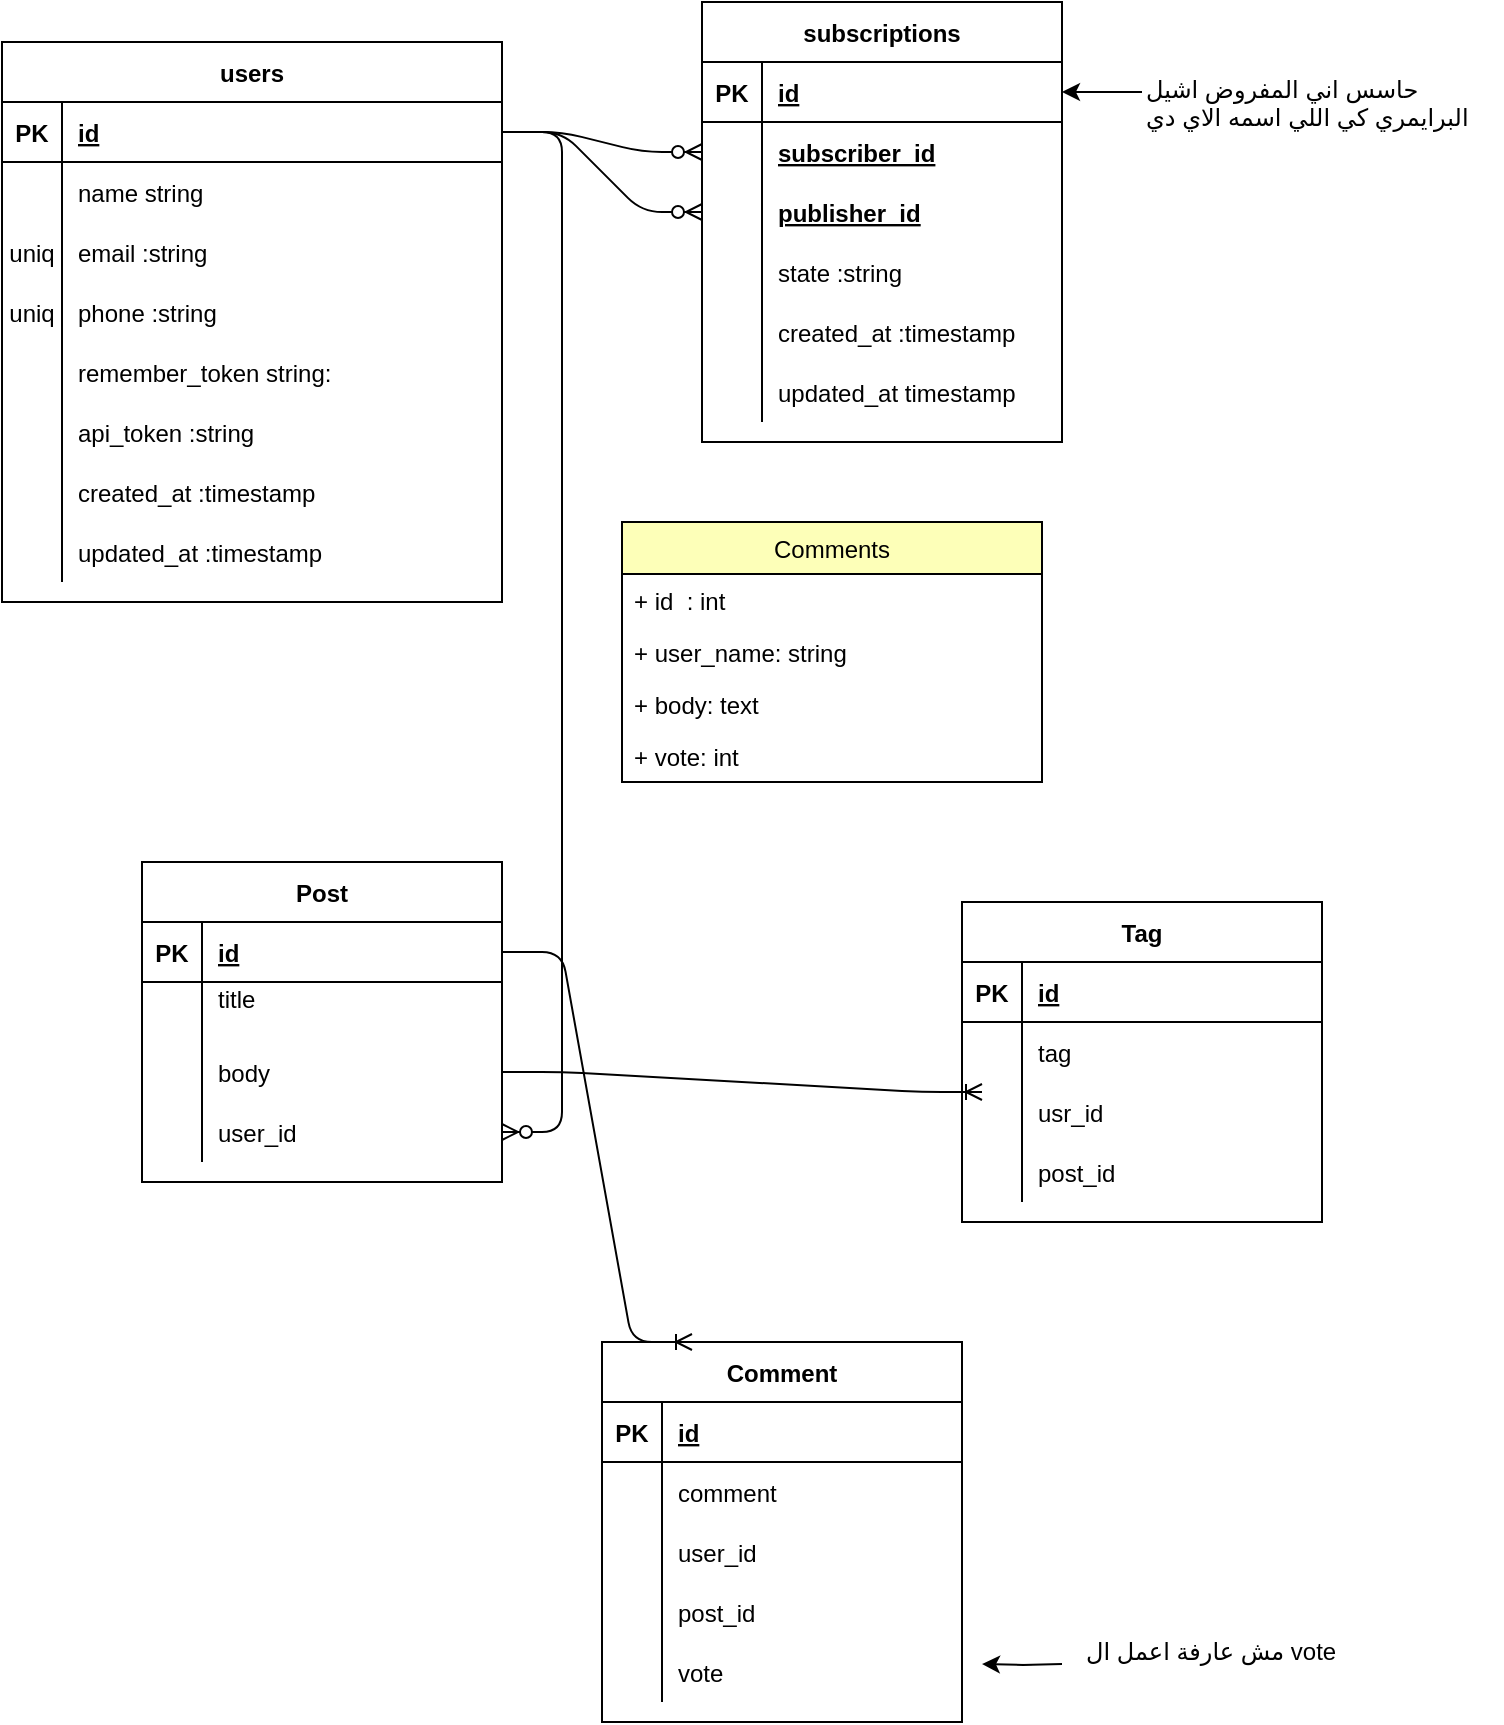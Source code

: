 <mxfile version="14.9.6" type="github">
  <diagram id="R2lEEEUBdFMjLlhIrx00" name="Page-1">
    <mxGraphModel dx="1376" dy="429" grid="1" gridSize="10" guides="1" tooltips="1" connect="1" arrows="1" fold="1" page="1" pageScale="1" pageWidth="850" pageHeight="1100" math="0" shadow="0" extFonts="Permanent Marker^https://fonts.googleapis.com/css?family=Permanent+Marker">
      <root>
        <mxCell id="0" />
        <mxCell id="1" parent="0" />
        <mxCell id="C-vyLk0tnHw3VtMMgP7b-2" value="users" style="shape=table;startSize=30;container=1;collapsible=1;childLayout=tableLayout;fixedRows=1;rowLines=0;fontStyle=1;align=center;resizeLast=1;" parent="1" vertex="1">
          <mxGeometry x="-120" y="50" width="250" height="280" as="geometry" />
        </mxCell>
        <mxCell id="C-vyLk0tnHw3VtMMgP7b-3" value="" style="shape=partialRectangle;collapsible=0;dropTarget=0;pointerEvents=0;fillColor=none;points=[[0,0.5],[1,0.5]];portConstraint=eastwest;top=0;left=0;right=0;bottom=1;" parent="C-vyLk0tnHw3VtMMgP7b-2" vertex="1">
          <mxGeometry y="30" width="250" height="30" as="geometry" />
        </mxCell>
        <mxCell id="C-vyLk0tnHw3VtMMgP7b-4" value="PK" style="shape=partialRectangle;overflow=hidden;connectable=0;fillColor=none;top=0;left=0;bottom=0;right=0;fontStyle=1;" parent="C-vyLk0tnHw3VtMMgP7b-3" vertex="1">
          <mxGeometry width="30" height="30" as="geometry" />
        </mxCell>
        <mxCell id="C-vyLk0tnHw3VtMMgP7b-5" value="id" style="shape=partialRectangle;overflow=hidden;connectable=0;fillColor=none;top=0;left=0;bottom=0;right=0;align=left;spacingLeft=6;fontStyle=5;" parent="C-vyLk0tnHw3VtMMgP7b-3" vertex="1">
          <mxGeometry x="30" width="220" height="30" as="geometry" />
        </mxCell>
        <mxCell id="C-vyLk0tnHw3VtMMgP7b-9" value="" style="shape=partialRectangle;collapsible=0;dropTarget=0;pointerEvents=0;fillColor=none;points=[[0,0.5],[1,0.5]];portConstraint=eastwest;top=0;left=0;right=0;bottom=0;" parent="C-vyLk0tnHw3VtMMgP7b-2" vertex="1">
          <mxGeometry y="60" width="250" height="30" as="geometry" />
        </mxCell>
        <mxCell id="C-vyLk0tnHw3VtMMgP7b-10" value="" style="shape=partialRectangle;overflow=hidden;connectable=0;fillColor=none;top=0;left=0;bottom=0;right=0;" parent="C-vyLk0tnHw3VtMMgP7b-9" vertex="1">
          <mxGeometry width="30" height="30" as="geometry" />
        </mxCell>
        <mxCell id="C-vyLk0tnHw3VtMMgP7b-11" value="name string" style="shape=partialRectangle;overflow=hidden;connectable=0;fillColor=none;top=0;left=0;bottom=0;right=0;align=left;spacingLeft=6;" parent="C-vyLk0tnHw3VtMMgP7b-9" vertex="1">
          <mxGeometry x="30" width="220" height="30" as="geometry" />
        </mxCell>
        <mxCell id="GOwzaC8fPC4LmMapY-Bl-1" value="" style="shape=partialRectangle;collapsible=0;dropTarget=0;pointerEvents=0;fillColor=none;points=[[0,0.5],[1,0.5]];portConstraint=eastwest;top=0;left=0;right=0;bottom=0;" parent="C-vyLk0tnHw3VtMMgP7b-2" vertex="1">
          <mxGeometry y="90" width="250" height="30" as="geometry" />
        </mxCell>
        <mxCell id="GOwzaC8fPC4LmMapY-Bl-2" value="uniq" style="shape=partialRectangle;overflow=hidden;connectable=0;fillColor=none;top=0;left=0;bottom=0;right=0;" parent="GOwzaC8fPC4LmMapY-Bl-1" vertex="1">
          <mxGeometry width="30" height="30" as="geometry" />
        </mxCell>
        <mxCell id="GOwzaC8fPC4LmMapY-Bl-3" value="email :string" style="shape=partialRectangle;overflow=hidden;connectable=0;fillColor=none;top=0;left=0;bottom=0;right=0;align=left;spacingLeft=6;" parent="GOwzaC8fPC4LmMapY-Bl-1" vertex="1">
          <mxGeometry x="30" width="220" height="30" as="geometry" />
        </mxCell>
        <mxCell id="GOwzaC8fPC4LmMapY-Bl-4" value="" style="shape=partialRectangle;collapsible=0;dropTarget=0;pointerEvents=0;fillColor=none;points=[[0,0.5],[1,0.5]];portConstraint=eastwest;top=0;left=0;right=0;bottom=0;" parent="C-vyLk0tnHw3VtMMgP7b-2" vertex="1">
          <mxGeometry y="120" width="250" height="30" as="geometry" />
        </mxCell>
        <mxCell id="GOwzaC8fPC4LmMapY-Bl-5" value="uniq" style="shape=partialRectangle;overflow=hidden;connectable=0;fillColor=none;top=0;left=0;bottom=0;right=0;" parent="GOwzaC8fPC4LmMapY-Bl-4" vertex="1">
          <mxGeometry width="30" height="30" as="geometry" />
        </mxCell>
        <mxCell id="GOwzaC8fPC4LmMapY-Bl-6" value="phone :string" style="shape=partialRectangle;overflow=hidden;connectable=0;fillColor=none;top=0;left=0;bottom=0;right=0;align=left;spacingLeft=6;" parent="GOwzaC8fPC4LmMapY-Bl-4" vertex="1">
          <mxGeometry x="30" width="220" height="30" as="geometry" />
        </mxCell>
        <mxCell id="GOwzaC8fPC4LmMapY-Bl-7" value="" style="shape=partialRectangle;collapsible=0;dropTarget=0;pointerEvents=0;fillColor=none;points=[[0,0.5],[1,0.5]];portConstraint=eastwest;top=0;left=0;right=0;bottom=0;" parent="C-vyLk0tnHw3VtMMgP7b-2" vertex="1">
          <mxGeometry y="150" width="250" height="30" as="geometry" />
        </mxCell>
        <mxCell id="GOwzaC8fPC4LmMapY-Bl-8" value="" style="shape=partialRectangle;overflow=hidden;connectable=0;fillColor=none;top=0;left=0;bottom=0;right=0;" parent="GOwzaC8fPC4LmMapY-Bl-7" vertex="1">
          <mxGeometry width="30" height="30" as="geometry" />
        </mxCell>
        <mxCell id="GOwzaC8fPC4LmMapY-Bl-9" value="remember_token string: " style="shape=partialRectangle;overflow=hidden;connectable=0;fillColor=none;top=0;left=0;bottom=0;right=0;align=left;spacingLeft=6;" parent="GOwzaC8fPC4LmMapY-Bl-7" vertex="1">
          <mxGeometry x="30" width="220" height="30" as="geometry" />
        </mxCell>
        <mxCell id="GOwzaC8fPC4LmMapY-Bl-10" value="" style="shape=partialRectangle;collapsible=0;dropTarget=0;pointerEvents=0;fillColor=none;points=[[0,0.5],[1,0.5]];portConstraint=eastwest;top=0;left=0;right=0;bottom=0;" parent="C-vyLk0tnHw3VtMMgP7b-2" vertex="1">
          <mxGeometry y="180" width="250" height="30" as="geometry" />
        </mxCell>
        <mxCell id="GOwzaC8fPC4LmMapY-Bl-11" value="" style="shape=partialRectangle;overflow=hidden;connectable=0;fillColor=none;top=0;left=0;bottom=0;right=0;" parent="GOwzaC8fPC4LmMapY-Bl-10" vertex="1">
          <mxGeometry width="30" height="30" as="geometry" />
        </mxCell>
        <mxCell id="GOwzaC8fPC4LmMapY-Bl-12" value="api_token :string" style="shape=partialRectangle;overflow=hidden;connectable=0;fillColor=none;top=0;left=0;bottom=0;right=0;align=left;spacingLeft=6;" parent="GOwzaC8fPC4LmMapY-Bl-10" vertex="1">
          <mxGeometry x="30" width="220" height="30" as="geometry" />
        </mxCell>
        <mxCell id="GOwzaC8fPC4LmMapY-Bl-13" value="" style="shape=partialRectangle;collapsible=0;dropTarget=0;pointerEvents=0;fillColor=none;points=[[0,0.5],[1,0.5]];portConstraint=eastwest;top=0;left=0;right=0;bottom=0;" parent="C-vyLk0tnHw3VtMMgP7b-2" vertex="1">
          <mxGeometry y="210" width="250" height="30" as="geometry" />
        </mxCell>
        <mxCell id="GOwzaC8fPC4LmMapY-Bl-14" value="" style="shape=partialRectangle;overflow=hidden;connectable=0;fillColor=none;top=0;left=0;bottom=0;right=0;" parent="GOwzaC8fPC4LmMapY-Bl-13" vertex="1">
          <mxGeometry width="30" height="30" as="geometry" />
        </mxCell>
        <mxCell id="GOwzaC8fPC4LmMapY-Bl-15" value="created_at :timestamp" style="shape=partialRectangle;overflow=hidden;connectable=0;fillColor=none;top=0;left=0;bottom=0;right=0;align=left;spacingLeft=6;" parent="GOwzaC8fPC4LmMapY-Bl-13" vertex="1">
          <mxGeometry x="30" width="220" height="30" as="geometry" />
        </mxCell>
        <mxCell id="GOwzaC8fPC4LmMapY-Bl-16" value="" style="shape=partialRectangle;collapsible=0;dropTarget=0;pointerEvents=0;fillColor=none;points=[[0,0.5],[1,0.5]];portConstraint=eastwest;top=0;left=0;right=0;bottom=0;" parent="C-vyLk0tnHw3VtMMgP7b-2" vertex="1">
          <mxGeometry y="240" width="250" height="30" as="geometry" />
        </mxCell>
        <mxCell id="GOwzaC8fPC4LmMapY-Bl-17" value="" style="shape=partialRectangle;overflow=hidden;connectable=0;fillColor=none;top=0;left=0;bottom=0;right=0;" parent="GOwzaC8fPC4LmMapY-Bl-16" vertex="1">
          <mxGeometry width="30" height="30" as="geometry" />
        </mxCell>
        <mxCell id="GOwzaC8fPC4LmMapY-Bl-18" value="updated_at :timestamp" style="shape=partialRectangle;overflow=hidden;connectable=0;fillColor=none;top=0;left=0;bottom=0;right=0;align=left;spacingLeft=6;" parent="GOwzaC8fPC4LmMapY-Bl-16" vertex="1">
          <mxGeometry x="30" width="220" height="30" as="geometry" />
        </mxCell>
        <mxCell id="J_OgbOrFbGKPvUV0dAcC-6" value="Comments" style="swimlane;fontStyle=0;childLayout=stackLayout;horizontal=1;startSize=26;fillColor=#FDFFB8;horizontalStack=0;resizeParent=1;resizeParentMax=0;resizeLast=0;collapsible=1;marginBottom=0;" parent="1" vertex="1">
          <mxGeometry x="190" y="290" width="210" height="130" as="geometry">
            <mxRectangle x="590" y="280" width="90" height="26" as="alternateBounds" />
          </mxGeometry>
        </mxCell>
        <mxCell id="J_OgbOrFbGKPvUV0dAcC-7" value="+ id  : int" style="text;strokeColor=none;fillColor=none;align=left;verticalAlign=top;spacingLeft=4;spacingRight=4;overflow=hidden;rotatable=0;points=[[0,0.5],[1,0.5]];portConstraint=eastwest;" parent="J_OgbOrFbGKPvUV0dAcC-6" vertex="1">
          <mxGeometry y="26" width="210" height="26" as="geometry" />
        </mxCell>
        <mxCell id="J_OgbOrFbGKPvUV0dAcC-8" value="+ user_name: string" style="text;strokeColor=none;fillColor=none;align=left;verticalAlign=top;spacingLeft=4;spacingRight=4;overflow=hidden;rotatable=0;points=[[0,0.5],[1,0.5]];portConstraint=eastwest;" parent="J_OgbOrFbGKPvUV0dAcC-6" vertex="1">
          <mxGeometry y="52" width="210" height="26" as="geometry" />
        </mxCell>
        <mxCell id="J_OgbOrFbGKPvUV0dAcC-9" value="+ body: text&#xa;" style="text;strokeColor=none;fillColor=none;align=left;verticalAlign=top;spacingLeft=4;spacingRight=4;overflow=hidden;rotatable=0;points=[[0,0.5],[1,0.5]];portConstraint=eastwest;" parent="J_OgbOrFbGKPvUV0dAcC-6" vertex="1">
          <mxGeometry y="78" width="210" height="26" as="geometry" />
        </mxCell>
        <mxCell id="J_OgbOrFbGKPvUV0dAcC-10" value="+ vote: int&#xa;" style="text;strokeColor=none;fillColor=none;align=left;verticalAlign=top;spacingLeft=4;spacingRight=4;overflow=hidden;rotatable=0;points=[[0,0.5],[1,0.5]];portConstraint=eastwest;" parent="J_OgbOrFbGKPvUV0dAcC-6" vertex="1">
          <mxGeometry y="104" width="210" height="26" as="geometry" />
        </mxCell>
        <mxCell id="GOwzaC8fPC4LmMapY-Bl-19" value="subscriptions" style="shape=table;startSize=30;container=1;collapsible=1;childLayout=tableLayout;fixedRows=1;rowLines=0;fontStyle=1;align=center;resizeLast=1;" parent="1" vertex="1">
          <mxGeometry x="230" y="30" width="180" height="220" as="geometry" />
        </mxCell>
        <mxCell id="GOwzaC8fPC4LmMapY-Bl-20" value="" style="shape=partialRectangle;collapsible=0;dropTarget=0;pointerEvents=0;fillColor=none;top=0;left=0;bottom=1;right=0;points=[[0,0.5],[1,0.5]];portConstraint=eastwest;" parent="GOwzaC8fPC4LmMapY-Bl-19" vertex="1">
          <mxGeometry y="30" width="180" height="30" as="geometry" />
        </mxCell>
        <mxCell id="GOwzaC8fPC4LmMapY-Bl-21" value="PK" style="shape=partialRectangle;connectable=0;fillColor=none;top=0;left=0;bottom=0;right=0;fontStyle=1;overflow=hidden;" parent="GOwzaC8fPC4LmMapY-Bl-20" vertex="1">
          <mxGeometry width="30" height="30" as="geometry" />
        </mxCell>
        <mxCell id="GOwzaC8fPC4LmMapY-Bl-22" value="id " style="shape=partialRectangle;connectable=0;fillColor=none;top=0;left=0;bottom=0;right=0;align=left;spacingLeft=6;fontStyle=5;overflow=hidden;" parent="GOwzaC8fPC4LmMapY-Bl-20" vertex="1">
          <mxGeometry x="30" width="150" height="30" as="geometry" />
        </mxCell>
        <mxCell id="GOwzaC8fPC4LmMapY-Bl-23" value="" style="shape=partialRectangle;collapsible=0;dropTarget=0;pointerEvents=0;fillColor=none;top=0;left=0;bottom=0;right=0;points=[[0,0.5],[1,0.5]];portConstraint=eastwest;" parent="GOwzaC8fPC4LmMapY-Bl-19" vertex="1">
          <mxGeometry y="60" width="180" height="30" as="geometry" />
        </mxCell>
        <mxCell id="GOwzaC8fPC4LmMapY-Bl-24" value="" style="shape=partialRectangle;connectable=0;fillColor=none;top=0;left=0;bottom=0;right=0;editable=1;overflow=hidden;" parent="GOwzaC8fPC4LmMapY-Bl-23" vertex="1">
          <mxGeometry width="30" height="30" as="geometry" />
        </mxCell>
        <mxCell id="GOwzaC8fPC4LmMapY-Bl-25" value="subscriber_id " style="shape=partialRectangle;connectable=0;fillColor=none;top=0;left=0;bottom=0;right=0;align=left;spacingLeft=6;overflow=hidden;fontStyle=5" parent="GOwzaC8fPC4LmMapY-Bl-23" vertex="1">
          <mxGeometry x="30" width="150" height="30" as="geometry" />
        </mxCell>
        <mxCell id="GOwzaC8fPC4LmMapY-Bl-26" value="" style="shape=partialRectangle;collapsible=0;dropTarget=0;pointerEvents=0;fillColor=none;top=0;left=0;bottom=0;right=0;points=[[0,0.5],[1,0.5]];portConstraint=eastwest;" parent="GOwzaC8fPC4LmMapY-Bl-19" vertex="1">
          <mxGeometry y="90" width="180" height="30" as="geometry" />
        </mxCell>
        <mxCell id="GOwzaC8fPC4LmMapY-Bl-27" value="" style="shape=partialRectangle;connectable=0;fillColor=none;top=0;left=0;bottom=0;right=0;editable=1;overflow=hidden;" parent="GOwzaC8fPC4LmMapY-Bl-26" vertex="1">
          <mxGeometry width="30" height="30" as="geometry" />
        </mxCell>
        <mxCell id="GOwzaC8fPC4LmMapY-Bl-28" value="publisher_id" style="shape=partialRectangle;connectable=0;fillColor=none;top=0;left=0;bottom=0;right=0;align=left;spacingLeft=6;overflow=hidden;fontStyle=5" parent="GOwzaC8fPC4LmMapY-Bl-26" vertex="1">
          <mxGeometry x="30" width="150" height="30" as="geometry" />
        </mxCell>
        <mxCell id="GOwzaC8fPC4LmMapY-Bl-29" value="" style="shape=partialRectangle;collapsible=0;dropTarget=0;pointerEvents=0;fillColor=none;top=0;left=0;bottom=0;right=0;points=[[0,0.5],[1,0.5]];portConstraint=eastwest;" parent="GOwzaC8fPC4LmMapY-Bl-19" vertex="1">
          <mxGeometry y="120" width="180" height="30" as="geometry" />
        </mxCell>
        <mxCell id="GOwzaC8fPC4LmMapY-Bl-30" value="" style="shape=partialRectangle;connectable=0;fillColor=none;top=0;left=0;bottom=0;right=0;editable=1;overflow=hidden;" parent="GOwzaC8fPC4LmMapY-Bl-29" vertex="1">
          <mxGeometry width="30" height="30" as="geometry" />
        </mxCell>
        <mxCell id="GOwzaC8fPC4LmMapY-Bl-31" value="state :string " style="shape=partialRectangle;connectable=0;fillColor=none;top=0;left=0;bottom=0;right=0;align=left;spacingLeft=6;overflow=hidden;" parent="GOwzaC8fPC4LmMapY-Bl-29" vertex="1">
          <mxGeometry x="30" width="150" height="30" as="geometry" />
        </mxCell>
        <mxCell id="GOwzaC8fPC4LmMapY-Bl-36" value="" style="shape=partialRectangle;collapsible=0;dropTarget=0;pointerEvents=0;fillColor=none;top=0;left=0;bottom=0;right=0;points=[[0,0.5],[1,0.5]];portConstraint=eastwest;" parent="GOwzaC8fPC4LmMapY-Bl-19" vertex="1">
          <mxGeometry y="150" width="180" height="30" as="geometry" />
        </mxCell>
        <mxCell id="GOwzaC8fPC4LmMapY-Bl-37" value="" style="shape=partialRectangle;connectable=0;fillColor=none;top=0;left=0;bottom=0;right=0;editable=1;overflow=hidden;" parent="GOwzaC8fPC4LmMapY-Bl-36" vertex="1">
          <mxGeometry width="30" height="30" as="geometry" />
        </mxCell>
        <mxCell id="GOwzaC8fPC4LmMapY-Bl-38" value="created_at :timestamp" style="shape=partialRectangle;connectable=0;fillColor=none;top=0;left=0;bottom=0;right=0;align=left;spacingLeft=6;overflow=hidden;" parent="GOwzaC8fPC4LmMapY-Bl-36" vertex="1">
          <mxGeometry x="30" width="150" height="30" as="geometry" />
        </mxCell>
        <mxCell id="GOwzaC8fPC4LmMapY-Bl-39" value="" style="shape=partialRectangle;collapsible=0;dropTarget=0;pointerEvents=0;fillColor=none;top=0;left=0;bottom=0;right=0;points=[[0,0.5],[1,0.5]];portConstraint=eastwest;" parent="GOwzaC8fPC4LmMapY-Bl-19" vertex="1">
          <mxGeometry y="180" width="180" height="30" as="geometry" />
        </mxCell>
        <mxCell id="GOwzaC8fPC4LmMapY-Bl-40" value="" style="shape=partialRectangle;connectable=0;fillColor=none;top=0;left=0;bottom=0;right=0;editable=1;overflow=hidden;" parent="GOwzaC8fPC4LmMapY-Bl-39" vertex="1">
          <mxGeometry width="30" height="30" as="geometry" />
        </mxCell>
        <mxCell id="GOwzaC8fPC4LmMapY-Bl-41" value="updated_at timestamp" style="shape=partialRectangle;connectable=0;fillColor=none;top=0;left=0;bottom=0;right=0;align=left;spacingLeft=6;overflow=hidden;" parent="GOwzaC8fPC4LmMapY-Bl-39" vertex="1">
          <mxGeometry x="30" width="150" height="30" as="geometry" />
        </mxCell>
        <mxCell id="GOwzaC8fPC4LmMapY-Bl-32" value="" style="edgeStyle=entityRelationEdgeStyle;fontSize=12;html=1;endArrow=ERzeroToMany;endFill=1;" parent="1" source="C-vyLk0tnHw3VtMMgP7b-3" target="GOwzaC8fPC4LmMapY-Bl-23" edge="1">
          <mxGeometry width="100" height="100" relative="1" as="geometry">
            <mxPoint x="190" y="270" as="sourcePoint" />
            <mxPoint x="290" y="170" as="targetPoint" />
          </mxGeometry>
        </mxCell>
        <mxCell id="GOwzaC8fPC4LmMapY-Bl-33" value="" style="edgeStyle=entityRelationEdgeStyle;fontSize=12;html=1;endArrow=ERzeroToMany;endFill=1;" parent="1" source="C-vyLk0tnHw3VtMMgP7b-3" target="GOwzaC8fPC4LmMapY-Bl-26" edge="1">
          <mxGeometry width="100" height="100" relative="1" as="geometry">
            <mxPoint x="300" y="360" as="sourcePoint" />
            <mxPoint x="400" y="260" as="targetPoint" />
          </mxGeometry>
        </mxCell>
        <mxCell id="E_PUMgYAspAOLD1ddMsA-4" style="edgeStyle=orthogonalEdgeStyle;rounded=0;orthogonalLoop=1;jettySize=auto;html=1;" parent="1" source="E_PUMgYAspAOLD1ddMsA-1" target="GOwzaC8fPC4LmMapY-Bl-20" edge="1">
          <mxGeometry relative="1" as="geometry" />
        </mxCell>
        <mxCell id="E_PUMgYAspAOLD1ddMsA-1" value="حاسس اني المفروض اشيل البرايمري كي اللي اسمه الاي دي" style="text;whiteSpace=wrap;html=1;" parent="1" vertex="1">
          <mxGeometry x="450" y="60" width="180" height="30" as="geometry" />
        </mxCell>
        <mxCell id="bJ1-Rqc_OXxvlllKlLzi-1" value="Post" style="shape=table;startSize=30;container=1;collapsible=1;childLayout=tableLayout;fixedRows=1;rowLines=0;fontStyle=1;align=center;resizeLast=1;" parent="1" vertex="1">
          <mxGeometry x="-50" y="460" width="180" height="160" as="geometry" />
        </mxCell>
        <mxCell id="bJ1-Rqc_OXxvlllKlLzi-2" value="" style="shape=partialRectangle;collapsible=0;dropTarget=0;pointerEvents=0;fillColor=none;top=0;left=0;bottom=1;right=0;points=[[0,0.5],[1,0.5]];portConstraint=eastwest;" parent="bJ1-Rqc_OXxvlllKlLzi-1" vertex="1">
          <mxGeometry y="30" width="180" height="30" as="geometry" />
        </mxCell>
        <mxCell id="bJ1-Rqc_OXxvlllKlLzi-3" value="PK" style="shape=partialRectangle;connectable=0;fillColor=none;top=0;left=0;bottom=0;right=0;fontStyle=1;overflow=hidden;" parent="bJ1-Rqc_OXxvlllKlLzi-2" vertex="1">
          <mxGeometry width="30" height="30" as="geometry" />
        </mxCell>
        <mxCell id="bJ1-Rqc_OXxvlllKlLzi-4" value="id" style="shape=partialRectangle;connectable=0;fillColor=none;top=0;left=0;bottom=0;right=0;align=left;spacingLeft=6;fontStyle=5;overflow=hidden;" parent="bJ1-Rqc_OXxvlllKlLzi-2" vertex="1">
          <mxGeometry x="30" width="150" height="30" as="geometry" />
        </mxCell>
        <mxCell id="bJ1-Rqc_OXxvlllKlLzi-5" value="" style="shape=partialRectangle;collapsible=0;dropTarget=0;pointerEvents=0;fillColor=none;top=0;left=0;bottom=0;right=0;points=[[0,0.5],[1,0.5]];portConstraint=eastwest;" parent="bJ1-Rqc_OXxvlllKlLzi-1" vertex="1">
          <mxGeometry y="60" width="180" height="30" as="geometry" />
        </mxCell>
        <mxCell id="bJ1-Rqc_OXxvlllKlLzi-6" value="" style="shape=partialRectangle;connectable=0;fillColor=none;top=0;left=0;bottom=0;right=0;editable=1;overflow=hidden;" parent="bJ1-Rqc_OXxvlllKlLzi-5" vertex="1">
          <mxGeometry width="30" height="30" as="geometry" />
        </mxCell>
        <mxCell id="bJ1-Rqc_OXxvlllKlLzi-7" value="title &#xa;" style="shape=partialRectangle;connectable=0;fillColor=none;top=0;left=0;bottom=0;right=0;align=left;spacingLeft=6;overflow=hidden;" parent="bJ1-Rqc_OXxvlllKlLzi-5" vertex="1">
          <mxGeometry x="30" width="150" height="30" as="geometry" />
        </mxCell>
        <mxCell id="bJ1-Rqc_OXxvlllKlLzi-8" value="" style="shape=partialRectangle;collapsible=0;dropTarget=0;pointerEvents=0;fillColor=none;top=0;left=0;bottom=0;right=0;points=[[0,0.5],[1,0.5]];portConstraint=eastwest;" parent="bJ1-Rqc_OXxvlllKlLzi-1" vertex="1">
          <mxGeometry y="90" width="180" height="30" as="geometry" />
        </mxCell>
        <mxCell id="bJ1-Rqc_OXxvlllKlLzi-9" value="" style="shape=partialRectangle;connectable=0;fillColor=none;top=0;left=0;bottom=0;right=0;editable=1;overflow=hidden;" parent="bJ1-Rqc_OXxvlllKlLzi-8" vertex="1">
          <mxGeometry width="30" height="30" as="geometry" />
        </mxCell>
        <mxCell id="bJ1-Rqc_OXxvlllKlLzi-10" value="body" style="shape=partialRectangle;connectable=0;fillColor=none;top=0;left=0;bottom=0;right=0;align=left;spacingLeft=6;overflow=hidden;" parent="bJ1-Rqc_OXxvlllKlLzi-8" vertex="1">
          <mxGeometry x="30" width="150" height="30" as="geometry" />
        </mxCell>
        <mxCell id="bJ1-Rqc_OXxvlllKlLzi-11" value="" style="shape=partialRectangle;collapsible=0;dropTarget=0;pointerEvents=0;fillColor=none;top=0;left=0;bottom=0;right=0;points=[[0,0.5],[1,0.5]];portConstraint=eastwest;" parent="bJ1-Rqc_OXxvlllKlLzi-1" vertex="1">
          <mxGeometry y="120" width="180" height="30" as="geometry" />
        </mxCell>
        <mxCell id="bJ1-Rqc_OXxvlllKlLzi-12" value="" style="shape=partialRectangle;connectable=0;fillColor=none;top=0;left=0;bottom=0;right=0;editable=1;overflow=hidden;" parent="bJ1-Rqc_OXxvlllKlLzi-11" vertex="1">
          <mxGeometry width="30" height="30" as="geometry" />
        </mxCell>
        <mxCell id="bJ1-Rqc_OXxvlllKlLzi-13" value="user_id" style="shape=partialRectangle;connectable=0;fillColor=none;top=0;left=0;bottom=0;right=0;align=left;spacingLeft=6;overflow=hidden;" parent="bJ1-Rqc_OXxvlllKlLzi-11" vertex="1">
          <mxGeometry x="30" width="150" height="30" as="geometry" />
        </mxCell>
        <mxCell id="bJ1-Rqc_OXxvlllKlLzi-14" value="Tag" style="shape=table;startSize=30;container=1;collapsible=1;childLayout=tableLayout;fixedRows=1;rowLines=0;fontStyle=1;align=center;resizeLast=1;" parent="1" vertex="1">
          <mxGeometry x="360" y="480" width="180" height="160" as="geometry" />
        </mxCell>
        <mxCell id="bJ1-Rqc_OXxvlllKlLzi-15" value="" style="shape=partialRectangle;collapsible=0;dropTarget=0;pointerEvents=0;fillColor=none;top=0;left=0;bottom=1;right=0;points=[[0,0.5],[1,0.5]];portConstraint=eastwest;" parent="bJ1-Rqc_OXxvlllKlLzi-14" vertex="1">
          <mxGeometry y="30" width="180" height="30" as="geometry" />
        </mxCell>
        <mxCell id="bJ1-Rqc_OXxvlllKlLzi-16" value="PK" style="shape=partialRectangle;connectable=0;fillColor=none;top=0;left=0;bottom=0;right=0;fontStyle=1;overflow=hidden;" parent="bJ1-Rqc_OXxvlllKlLzi-15" vertex="1">
          <mxGeometry width="30" height="30" as="geometry" />
        </mxCell>
        <mxCell id="bJ1-Rqc_OXxvlllKlLzi-17" value="id" style="shape=partialRectangle;connectable=0;fillColor=none;top=0;left=0;bottom=0;right=0;align=left;spacingLeft=6;fontStyle=5;overflow=hidden;" parent="bJ1-Rqc_OXxvlllKlLzi-15" vertex="1">
          <mxGeometry x="30" width="150" height="30" as="geometry" />
        </mxCell>
        <mxCell id="bJ1-Rqc_OXxvlllKlLzi-18" value="" style="shape=partialRectangle;collapsible=0;dropTarget=0;pointerEvents=0;fillColor=none;top=0;left=0;bottom=0;right=0;points=[[0,0.5],[1,0.5]];portConstraint=eastwest;" parent="bJ1-Rqc_OXxvlllKlLzi-14" vertex="1">
          <mxGeometry y="60" width="180" height="30" as="geometry" />
        </mxCell>
        <mxCell id="bJ1-Rqc_OXxvlllKlLzi-19" value="" style="shape=partialRectangle;connectable=0;fillColor=none;top=0;left=0;bottom=0;right=0;editable=1;overflow=hidden;" parent="bJ1-Rqc_OXxvlllKlLzi-18" vertex="1">
          <mxGeometry width="30" height="30" as="geometry" />
        </mxCell>
        <mxCell id="bJ1-Rqc_OXxvlllKlLzi-20" value="tag" style="shape=partialRectangle;connectable=0;fillColor=none;top=0;left=0;bottom=0;right=0;align=left;spacingLeft=6;overflow=hidden;" parent="bJ1-Rqc_OXxvlllKlLzi-18" vertex="1">
          <mxGeometry x="30" width="150" height="30" as="geometry" />
        </mxCell>
        <mxCell id="bJ1-Rqc_OXxvlllKlLzi-21" value="" style="shape=partialRectangle;collapsible=0;dropTarget=0;pointerEvents=0;fillColor=none;top=0;left=0;bottom=0;right=0;points=[[0,0.5],[1,0.5]];portConstraint=eastwest;" parent="bJ1-Rqc_OXxvlllKlLzi-14" vertex="1">
          <mxGeometry y="90" width="180" height="30" as="geometry" />
        </mxCell>
        <mxCell id="bJ1-Rqc_OXxvlllKlLzi-22" value="" style="shape=partialRectangle;connectable=0;fillColor=none;top=0;left=0;bottom=0;right=0;editable=1;overflow=hidden;" parent="bJ1-Rqc_OXxvlllKlLzi-21" vertex="1">
          <mxGeometry width="30" height="30" as="geometry" />
        </mxCell>
        <mxCell id="bJ1-Rqc_OXxvlllKlLzi-23" value="usr_id" style="shape=partialRectangle;connectable=0;fillColor=none;top=0;left=0;bottom=0;right=0;align=left;spacingLeft=6;overflow=hidden;" parent="bJ1-Rqc_OXxvlllKlLzi-21" vertex="1">
          <mxGeometry x="30" width="150" height="30" as="geometry" />
        </mxCell>
        <mxCell id="bJ1-Rqc_OXxvlllKlLzi-24" value="" style="shape=partialRectangle;collapsible=0;dropTarget=0;pointerEvents=0;fillColor=none;top=0;left=0;bottom=0;right=0;points=[[0,0.5],[1,0.5]];portConstraint=eastwest;" parent="bJ1-Rqc_OXxvlllKlLzi-14" vertex="1">
          <mxGeometry y="120" width="180" height="30" as="geometry" />
        </mxCell>
        <mxCell id="bJ1-Rqc_OXxvlllKlLzi-25" value="" style="shape=partialRectangle;connectable=0;fillColor=none;top=0;left=0;bottom=0;right=0;editable=1;overflow=hidden;" parent="bJ1-Rqc_OXxvlllKlLzi-24" vertex="1">
          <mxGeometry width="30" height="30" as="geometry" />
        </mxCell>
        <mxCell id="bJ1-Rqc_OXxvlllKlLzi-26" value="post_id" style="shape=partialRectangle;connectable=0;fillColor=none;top=0;left=0;bottom=0;right=0;align=left;spacingLeft=6;overflow=hidden;" parent="bJ1-Rqc_OXxvlllKlLzi-24" vertex="1">
          <mxGeometry x="30" width="150" height="30" as="geometry" />
        </mxCell>
        <mxCell id="bJ1-Rqc_OXxvlllKlLzi-27" value="Comment" style="shape=table;startSize=30;container=1;collapsible=1;childLayout=tableLayout;fixedRows=1;rowLines=0;fontStyle=1;align=center;resizeLast=1;" parent="1" vertex="1">
          <mxGeometry x="180" y="700" width="180" height="190" as="geometry" />
        </mxCell>
        <mxCell id="bJ1-Rqc_OXxvlllKlLzi-28" value="" style="shape=partialRectangle;collapsible=0;dropTarget=0;pointerEvents=0;fillColor=none;top=0;left=0;bottom=1;right=0;points=[[0,0.5],[1,0.5]];portConstraint=eastwest;" parent="bJ1-Rqc_OXxvlllKlLzi-27" vertex="1">
          <mxGeometry y="30" width="180" height="30" as="geometry" />
        </mxCell>
        <mxCell id="bJ1-Rqc_OXxvlllKlLzi-29" value="PK" style="shape=partialRectangle;connectable=0;fillColor=none;top=0;left=0;bottom=0;right=0;fontStyle=1;overflow=hidden;" parent="bJ1-Rqc_OXxvlllKlLzi-28" vertex="1">
          <mxGeometry width="30" height="30" as="geometry" />
        </mxCell>
        <mxCell id="bJ1-Rqc_OXxvlllKlLzi-30" value="id" style="shape=partialRectangle;connectable=0;fillColor=none;top=0;left=0;bottom=0;right=0;align=left;spacingLeft=6;fontStyle=5;overflow=hidden;" parent="bJ1-Rqc_OXxvlllKlLzi-28" vertex="1">
          <mxGeometry x="30" width="150" height="30" as="geometry" />
        </mxCell>
        <mxCell id="bJ1-Rqc_OXxvlllKlLzi-31" value="" style="shape=partialRectangle;collapsible=0;dropTarget=0;pointerEvents=0;fillColor=none;top=0;left=0;bottom=0;right=0;points=[[0,0.5],[1,0.5]];portConstraint=eastwest;" parent="bJ1-Rqc_OXxvlllKlLzi-27" vertex="1">
          <mxGeometry y="60" width="180" height="30" as="geometry" />
        </mxCell>
        <mxCell id="bJ1-Rqc_OXxvlllKlLzi-32" value="" style="shape=partialRectangle;connectable=0;fillColor=none;top=0;left=0;bottom=0;right=0;editable=1;overflow=hidden;" parent="bJ1-Rqc_OXxvlllKlLzi-31" vertex="1">
          <mxGeometry width="30" height="30" as="geometry" />
        </mxCell>
        <mxCell id="bJ1-Rqc_OXxvlllKlLzi-33" value="comment" style="shape=partialRectangle;connectable=0;fillColor=none;top=0;left=0;bottom=0;right=0;align=left;spacingLeft=6;overflow=hidden;" parent="bJ1-Rqc_OXxvlllKlLzi-31" vertex="1">
          <mxGeometry x="30" width="150" height="30" as="geometry" />
        </mxCell>
        <mxCell id="bJ1-Rqc_OXxvlllKlLzi-34" value="" style="shape=partialRectangle;collapsible=0;dropTarget=0;pointerEvents=0;fillColor=none;top=0;left=0;bottom=0;right=0;points=[[0,0.5],[1,0.5]];portConstraint=eastwest;" parent="bJ1-Rqc_OXxvlllKlLzi-27" vertex="1">
          <mxGeometry y="90" width="180" height="30" as="geometry" />
        </mxCell>
        <mxCell id="bJ1-Rqc_OXxvlllKlLzi-35" value="" style="shape=partialRectangle;connectable=0;fillColor=none;top=0;left=0;bottom=0;right=0;editable=1;overflow=hidden;" parent="bJ1-Rqc_OXxvlllKlLzi-34" vertex="1">
          <mxGeometry width="30" height="30" as="geometry" />
        </mxCell>
        <mxCell id="bJ1-Rqc_OXxvlllKlLzi-36" value="user_id" style="shape=partialRectangle;connectable=0;fillColor=none;top=0;left=0;bottom=0;right=0;align=left;spacingLeft=6;overflow=hidden;" parent="bJ1-Rqc_OXxvlllKlLzi-34" vertex="1">
          <mxGeometry x="30" width="150" height="30" as="geometry" />
        </mxCell>
        <mxCell id="bJ1-Rqc_OXxvlllKlLzi-37" value="" style="shape=partialRectangle;collapsible=0;dropTarget=0;pointerEvents=0;fillColor=none;top=0;left=0;bottom=0;right=0;points=[[0,0.5],[1,0.5]];portConstraint=eastwest;" parent="bJ1-Rqc_OXxvlllKlLzi-27" vertex="1">
          <mxGeometry y="120" width="180" height="30" as="geometry" />
        </mxCell>
        <mxCell id="bJ1-Rqc_OXxvlllKlLzi-38" value="" style="shape=partialRectangle;connectable=0;fillColor=none;top=0;left=0;bottom=0;right=0;editable=1;overflow=hidden;" parent="bJ1-Rqc_OXxvlllKlLzi-37" vertex="1">
          <mxGeometry width="30" height="30" as="geometry" />
        </mxCell>
        <mxCell id="bJ1-Rqc_OXxvlllKlLzi-39" value="post_id" style="shape=partialRectangle;connectable=0;fillColor=none;top=0;left=0;bottom=0;right=0;align=left;spacingLeft=6;overflow=hidden;" parent="bJ1-Rqc_OXxvlllKlLzi-37" vertex="1">
          <mxGeometry x="30" width="150" height="30" as="geometry" />
        </mxCell>
        <mxCell id="bJ1-Rqc_OXxvlllKlLzi-49" value="" style="shape=partialRectangle;collapsible=0;dropTarget=0;pointerEvents=0;fillColor=none;top=0;left=0;bottom=0;right=0;points=[[0,0.5],[1,0.5]];portConstraint=eastwest;" parent="bJ1-Rqc_OXxvlllKlLzi-27" vertex="1">
          <mxGeometry y="150" width="180" height="30" as="geometry" />
        </mxCell>
        <mxCell id="bJ1-Rqc_OXxvlllKlLzi-50" value="" style="shape=partialRectangle;connectable=0;fillColor=none;top=0;left=0;bottom=0;right=0;editable=1;overflow=hidden;" parent="bJ1-Rqc_OXxvlllKlLzi-49" vertex="1">
          <mxGeometry width="30" height="30" as="geometry" />
        </mxCell>
        <mxCell id="bJ1-Rqc_OXxvlllKlLzi-51" value="vote" style="shape=partialRectangle;connectable=0;fillColor=none;top=0;left=0;bottom=0;right=0;align=left;spacingLeft=6;overflow=hidden;" parent="bJ1-Rqc_OXxvlllKlLzi-49" vertex="1">
          <mxGeometry x="30" width="150" height="30" as="geometry" />
        </mxCell>
        <mxCell id="bJ1-Rqc_OXxvlllKlLzi-44" value="" style="edgeStyle=entityRelationEdgeStyle;fontSize=12;html=1;endArrow=ERoneToMany;exitX=1;exitY=0.5;exitDx=0;exitDy=0;" parent="1" source="bJ1-Rqc_OXxvlllKlLzi-8" edge="1">
          <mxGeometry width="100" height="100" relative="1" as="geometry">
            <mxPoint x="270" y="680" as="sourcePoint" />
            <mxPoint x="370" y="575" as="targetPoint" />
          </mxGeometry>
        </mxCell>
        <mxCell id="bJ1-Rqc_OXxvlllKlLzi-45" value="" style="edgeStyle=entityRelationEdgeStyle;fontSize=12;html=1;endArrow=ERoneToMany;entryX=0.25;entryY=0;entryDx=0;entryDy=0;" parent="1" source="bJ1-Rqc_OXxvlllKlLzi-2" target="bJ1-Rqc_OXxvlllKlLzi-27" edge="1">
          <mxGeometry width="100" height="100" relative="1" as="geometry">
            <mxPoint x="160" y="700" as="sourcePoint" />
            <mxPoint x="260" y="600" as="targetPoint" />
          </mxGeometry>
        </mxCell>
        <mxCell id="bJ1-Rqc_OXxvlllKlLzi-52" value="مش عارفة اعمل ال vote" style="text;whiteSpace=wrap;html=1;" parent="1" vertex="1">
          <mxGeometry x="420" y="841" width="180" height="30" as="geometry" />
        </mxCell>
        <mxCell id="bJ1-Rqc_OXxvlllKlLzi-53" style="edgeStyle=orthogonalEdgeStyle;rounded=0;orthogonalLoop=1;jettySize=auto;html=1;" parent="1" edge="1">
          <mxGeometry relative="1" as="geometry">
            <mxPoint x="410" y="861" as="sourcePoint" />
            <mxPoint x="370" y="861" as="targetPoint" />
          </mxGeometry>
        </mxCell>
        <mxCell id="X-Itpj81aq96e4BKYxYB-6" value="" style="edgeStyle=entityRelationEdgeStyle;fontSize=12;html=1;endArrow=ERzeroToMany;endFill=1;" edge="1" parent="1" source="C-vyLk0tnHw3VtMMgP7b-3" target="bJ1-Rqc_OXxvlllKlLzi-11">
          <mxGeometry width="100" height="100" relative="1" as="geometry">
            <mxPoint x="40" y="360" as="sourcePoint" />
            <mxPoint x="140" y="260" as="targetPoint" />
          </mxGeometry>
        </mxCell>
      </root>
    </mxGraphModel>
  </diagram>
</mxfile>
